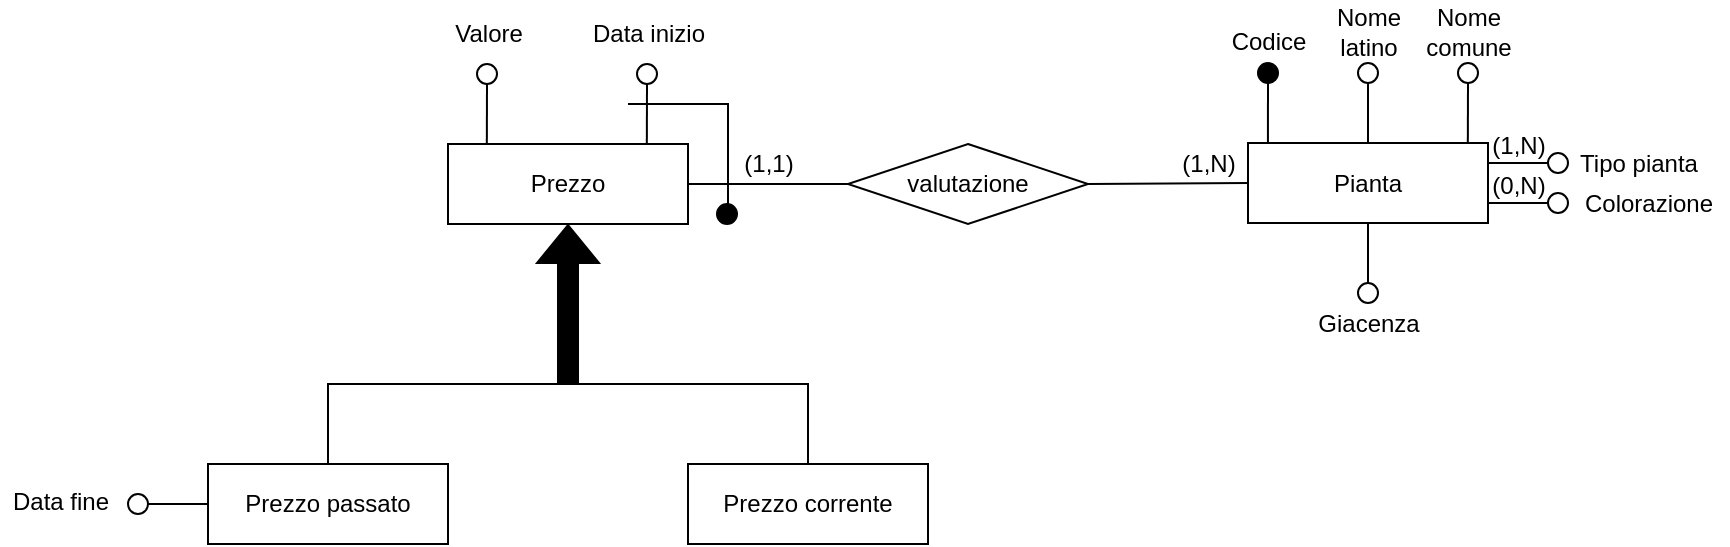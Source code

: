 <mxfile version="17.1.1" type="github">
  <diagram id="7JcDk_5Xcne25kUJDjaO" name="Page-1">
    <mxGraphModel dx="239" dy="126" grid="1" gridSize="10" guides="1" tooltips="1" connect="1" arrows="1" fold="1" page="1" pageScale="1" pageWidth="1169" pageHeight="827" math="0" shadow="0">
      <root>
        <mxCell id="0" />
        <mxCell id="1" parent="0" />
        <mxCell id="L1K0ubGPdQXraZR7r7xJ-28" value="Prezzo" style="rounded=0;whiteSpace=wrap;html=1;strokeWidth=1;perimeterSpacing=0;" parent="1" vertex="1">
          <mxGeometry x="320" y="200" width="120" height="40" as="geometry" />
        </mxCell>
        <mxCell id="L1K0ubGPdQXraZR7r7xJ-29" value="valutazione" style="rhombus;whiteSpace=wrap;html=1;" parent="1" vertex="1">
          <mxGeometry x="520" y="200" width="120" height="40" as="geometry" />
        </mxCell>
        <mxCell id="L1K0ubGPdQXraZR7r7xJ-30" value="" style="endArrow=none;html=1;rounded=0;exitX=1;exitY=0.5;exitDx=0;exitDy=0;entryX=0;entryY=0.5;entryDx=0;entryDy=0;" parent="1" source="L1K0ubGPdQXraZR7r7xJ-29" target="G3hnG48ai061pc87tdml-8" edge="1">
          <mxGeometry width="50" height="50" relative="1" as="geometry">
            <mxPoint x="610" y="320" as="sourcePoint" />
            <mxPoint x="710" y="230" as="targetPoint" />
          </mxGeometry>
        </mxCell>
        <mxCell id="L1K0ubGPdQXraZR7r7xJ-31" value="" style="endArrow=none;html=1;rounded=0;entryX=1;entryY=0.5;entryDx=0;entryDy=0;exitX=0;exitY=0.5;exitDx=0;exitDy=0;" parent="1" source="L1K0ubGPdQXraZR7r7xJ-29" target="L1K0ubGPdQXraZR7r7xJ-28" edge="1">
          <mxGeometry width="50" height="50" relative="1" as="geometry">
            <mxPoint x="610" y="320" as="sourcePoint" />
            <mxPoint x="660" y="270" as="targetPoint" />
          </mxGeometry>
        </mxCell>
        <mxCell id="L1K0ubGPdQXraZR7r7xJ-32" value="" style="endArrow=none;html=1;rounded=0;fillColor=#000000;entryX=0.166;entryY=0;entryDx=0;entryDy=0;entryPerimeter=0;exitX=0.5;exitY=1;exitDx=0;exitDy=0;" parent="1" source="L1K0ubGPdQXraZR7r7xJ-33" edge="1">
          <mxGeometry width="50" height="50" relative="1" as="geometry">
            <mxPoint x="339.5" y="180" as="sourcePoint" />
            <mxPoint x="339.42" y="200" as="targetPoint" />
          </mxGeometry>
        </mxCell>
        <mxCell id="L1K0ubGPdQXraZR7r7xJ-33" value="" style="ellipse;whiteSpace=wrap;html=1;aspect=fixed;strokeWidth=1;fillColor=none;" parent="1" vertex="1">
          <mxGeometry x="334.5" y="160" width="10" height="10" as="geometry" />
        </mxCell>
        <mxCell id="L1K0ubGPdQXraZR7r7xJ-34" value="" style="endArrow=none;html=1;rounded=0;fillColor=#000000;entryX=0.166;entryY=0;entryDx=0;entryDy=0;entryPerimeter=0;exitX=0.5;exitY=1;exitDx=0;exitDy=0;" parent="1" source="L1K0ubGPdQXraZR7r7xJ-35" edge="1">
          <mxGeometry width="50" height="50" relative="1" as="geometry">
            <mxPoint x="419.5" y="180" as="sourcePoint" />
            <mxPoint x="419.42" y="200" as="targetPoint" />
          </mxGeometry>
        </mxCell>
        <mxCell id="L1K0ubGPdQXraZR7r7xJ-35" value="" style="ellipse;whiteSpace=wrap;html=1;aspect=fixed;strokeWidth=1;fillColor=none;" parent="1" vertex="1">
          <mxGeometry x="414.5" y="160" width="10" height="10" as="geometry" />
        </mxCell>
        <mxCell id="L1K0ubGPdQXraZR7r7xJ-36" value="Data inizio" style="text;html=1;align=center;verticalAlign=middle;resizable=0;points=[];autosize=1;strokeColor=none;fillColor=none;" parent="1" vertex="1">
          <mxGeometry x="384.5" y="135" width="70" height="20" as="geometry" />
        </mxCell>
        <mxCell id="L1K0ubGPdQXraZR7r7xJ-37" value="Valore" style="text;html=1;align=center;verticalAlign=middle;resizable=0;points=[];autosize=1;strokeColor=none;fillColor=none;" parent="1" vertex="1">
          <mxGeometry x="314.5" y="135" width="50" height="20" as="geometry" />
        </mxCell>
        <mxCell id="L1K0ubGPdQXraZR7r7xJ-38" value="" style="endArrow=none;html=1;rounded=0;" parent="1" edge="1">
          <mxGeometry width="50" height="50" relative="1" as="geometry">
            <mxPoint x="410" y="180" as="sourcePoint" />
            <mxPoint x="460" y="230" as="targetPoint" />
            <Array as="points">
              <mxPoint x="460" y="180" />
            </Array>
          </mxGeometry>
        </mxCell>
        <mxCell id="L1K0ubGPdQXraZR7r7xJ-39" value="" style="ellipse;whiteSpace=wrap;html=1;aspect=fixed;strokeWidth=1;fillColor=#000000;" parent="1" vertex="1">
          <mxGeometry x="454.5" y="230" width="10" height="10" as="geometry" />
        </mxCell>
        <mxCell id="UBl3L2ol2V0kKMS2N7Tc-1" value="(1,N)" style="text;html=1;align=center;verticalAlign=middle;resizable=0;points=[];autosize=1;strokeColor=none;fillColor=none;" parent="1" vertex="1">
          <mxGeometry x="680" y="199.5" width="40" height="20" as="geometry" />
        </mxCell>
        <mxCell id="UBl3L2ol2V0kKMS2N7Tc-2" value="(1,1)" style="text;html=1;align=center;verticalAlign=middle;resizable=0;points=[];autosize=1;strokeColor=none;fillColor=none;" parent="1" vertex="1">
          <mxGeometry x="460" y="200" width="40" height="20" as="geometry" />
        </mxCell>
        <mxCell id="G3hnG48ai061pc87tdml-1" value="Prezzo passato" style="rounded=0;whiteSpace=wrap;html=1;strokeWidth=1;perimeterSpacing=0;" vertex="1" parent="1">
          <mxGeometry x="200" y="360" width="120" height="40" as="geometry" />
        </mxCell>
        <mxCell id="G3hnG48ai061pc87tdml-2" value="Prezzo corrente" style="rounded=0;whiteSpace=wrap;html=1;strokeWidth=1;perimeterSpacing=0;" vertex="1" parent="1">
          <mxGeometry x="440" y="360" width="120" height="40" as="geometry" />
        </mxCell>
        <mxCell id="G3hnG48ai061pc87tdml-3" value="" style="endArrow=none;html=1;rounded=0;exitX=0.5;exitY=0;exitDx=0;exitDy=0;entryX=0.5;entryY=0;entryDx=0;entryDy=0;" edge="1" parent="1" source="G3hnG48ai061pc87tdml-1" target="G3hnG48ai061pc87tdml-2">
          <mxGeometry width="50" height="50" relative="1" as="geometry">
            <mxPoint x="380" y="300" as="sourcePoint" />
            <mxPoint x="430" y="250" as="targetPoint" />
            <Array as="points">
              <mxPoint x="260" y="320" />
              <mxPoint x="500" y="320" />
            </Array>
          </mxGeometry>
        </mxCell>
        <mxCell id="G3hnG48ai061pc87tdml-4" value="" style="shape=flexArrow;endArrow=classic;html=1;rounded=0;entryX=0.5;entryY=1;entryDx=0;entryDy=0;fillColor=#000000;" edge="1" parent="1" target="L1K0ubGPdQXraZR7r7xJ-28">
          <mxGeometry width="50" height="50" relative="1" as="geometry">
            <mxPoint x="380" y="320" as="sourcePoint" />
            <mxPoint x="430" y="250" as="targetPoint" />
          </mxGeometry>
        </mxCell>
        <mxCell id="G3hnG48ai061pc87tdml-5" value="" style="ellipse;whiteSpace=wrap;html=1;aspect=fixed;strokeWidth=1;fillColor=none;" vertex="1" parent="1">
          <mxGeometry x="160" y="375" width="10" height="10" as="geometry" />
        </mxCell>
        <mxCell id="G3hnG48ai061pc87tdml-6" value="" style="endArrow=none;html=1;rounded=0;exitX=1;exitY=0.5;exitDx=0;exitDy=0;entryX=0;entryY=0.5;entryDx=0;entryDy=0;" edge="1" parent="1" source="G3hnG48ai061pc87tdml-5" target="G3hnG48ai061pc87tdml-1">
          <mxGeometry width="50" height="50" relative="1" as="geometry">
            <mxPoint x="191" y="401" as="sourcePoint" />
            <mxPoint x="190" y="381" as="targetPoint" />
          </mxGeometry>
        </mxCell>
        <mxCell id="G3hnG48ai061pc87tdml-7" value="Data fine" style="text;html=1;align=center;verticalAlign=middle;resizable=0;points=[];autosize=1;strokeColor=none;fillColor=none;" vertex="1" parent="1">
          <mxGeometry x="96" y="369" width="60" height="20" as="geometry" />
        </mxCell>
        <mxCell id="G3hnG48ai061pc87tdml-8" value="Pianta" style="rounded=0;whiteSpace=wrap;html=1;strokeWidth=1;perimeterSpacing=0;" vertex="1" parent="1">
          <mxGeometry x="720" y="199.5" width="120" height="40" as="geometry" />
        </mxCell>
        <mxCell id="G3hnG48ai061pc87tdml-9" value="" style="endArrow=none;html=1;rounded=0;fillColor=#000000;entryX=0.083;entryY=-0.006;entryDx=0;entryDy=0;entryPerimeter=0;exitX=0.5;exitY=1;exitDx=0;exitDy=0;" edge="1" parent="1" source="G3hnG48ai061pc87tdml-10" target="G3hnG48ai061pc87tdml-8">
          <mxGeometry width="50" height="50" relative="1" as="geometry">
            <mxPoint x="730" y="178.5" as="sourcePoint" />
            <mxPoint x="729.92" y="198.5" as="targetPoint" />
          </mxGeometry>
        </mxCell>
        <mxCell id="G3hnG48ai061pc87tdml-10" value="" style="ellipse;whiteSpace=wrap;html=1;aspect=fixed;strokeWidth=1;fillColor=#000000;" vertex="1" parent="1">
          <mxGeometry x="725" y="159.5" width="10" height="10" as="geometry" />
        </mxCell>
        <mxCell id="G3hnG48ai061pc87tdml-11" value="Codice" style="text;html=1;align=center;verticalAlign=middle;resizable=0;points=[];autosize=1;strokeColor=none;fillColor=none;" vertex="1" parent="1">
          <mxGeometry x="705" y="138.5" width="50" height="20" as="geometry" />
        </mxCell>
        <mxCell id="G3hnG48ai061pc87tdml-12" value="" style="endArrow=none;html=1;rounded=0;fillColor=#000000;entryX=0.5;entryY=0;entryDx=0;entryDy=0;exitX=0.5;exitY=1;exitDx=0;exitDy=0;" edge="1" parent="1" source="G3hnG48ai061pc87tdml-13" target="G3hnG48ai061pc87tdml-8">
          <mxGeometry width="50" height="50" relative="1" as="geometry">
            <mxPoint x="780" y="178.5" as="sourcePoint" />
            <mxPoint x="779.92" y="198.5" as="targetPoint" />
          </mxGeometry>
        </mxCell>
        <mxCell id="G3hnG48ai061pc87tdml-13" value="" style="ellipse;whiteSpace=wrap;html=1;aspect=fixed;strokeWidth=1;fillColor=none;" vertex="1" parent="1">
          <mxGeometry x="775" y="159.5" width="10" height="10" as="geometry" />
        </mxCell>
        <mxCell id="G3hnG48ai061pc87tdml-14" value="Nome &lt;br&gt;latino" style="text;html=1;align=center;verticalAlign=middle;resizable=0;points=[];autosize=1;strokeColor=none;fillColor=none;" vertex="1" parent="1">
          <mxGeometry x="755" y="128.5" width="50" height="30" as="geometry" />
        </mxCell>
        <mxCell id="G3hnG48ai061pc87tdml-15" value="" style="endArrow=none;html=1;rounded=0;fillColor=#000000;entryX=0.916;entryY=-0.001;entryDx=0;entryDy=0;entryPerimeter=0;exitX=0.5;exitY=1;exitDx=0;exitDy=0;" edge="1" parent="1" source="G3hnG48ai061pc87tdml-16" target="G3hnG48ai061pc87tdml-8">
          <mxGeometry width="50" height="50" relative="1" as="geometry">
            <mxPoint x="830" y="178.5" as="sourcePoint" />
            <mxPoint x="829.92" y="198.5" as="targetPoint" />
          </mxGeometry>
        </mxCell>
        <mxCell id="G3hnG48ai061pc87tdml-16" value="" style="ellipse;whiteSpace=wrap;html=1;aspect=fixed;strokeWidth=1;fillColor=none;" vertex="1" parent="1">
          <mxGeometry x="825" y="159.5" width="10" height="10" as="geometry" />
        </mxCell>
        <mxCell id="G3hnG48ai061pc87tdml-17" value="Nome &lt;br&gt;comune" style="text;html=1;align=center;verticalAlign=middle;resizable=0;points=[];autosize=1;strokeColor=none;fillColor=none;" vertex="1" parent="1">
          <mxGeometry x="800" y="128.5" width="60" height="30" as="geometry" />
        </mxCell>
        <mxCell id="G3hnG48ai061pc87tdml-18" value="" style="ellipse;whiteSpace=wrap;html=1;aspect=fixed;strokeWidth=1;fillColor=none;" vertex="1" parent="1">
          <mxGeometry x="870" y="204.5" width="10" height="10" as="geometry" />
        </mxCell>
        <mxCell id="G3hnG48ai061pc87tdml-19" value="" style="endArrow=none;html=1;rounded=0;exitX=1;exitY=0.25;exitDx=0;exitDy=0;entryX=0;entryY=0.5;entryDx=0;entryDy=0;" edge="1" parent="1" source="G3hnG48ai061pc87tdml-8" target="G3hnG48ai061pc87tdml-18">
          <mxGeometry width="50" height="50" relative="1" as="geometry">
            <mxPoint x="830" y="229.5" as="sourcePoint" />
            <mxPoint x="880" y="179.5" as="targetPoint" />
          </mxGeometry>
        </mxCell>
        <mxCell id="G3hnG48ai061pc87tdml-20" value="Tipo pianta" style="text;html=1;align=center;verticalAlign=middle;resizable=0;points=[];autosize=1;strokeColor=none;fillColor=none;" vertex="1" parent="1">
          <mxGeometry x="880" y="199.5" width="70" height="20" as="geometry" />
        </mxCell>
        <mxCell id="G3hnG48ai061pc87tdml-21" value="(1,N)" style="text;html=1;align=center;verticalAlign=middle;resizable=0;points=[];autosize=1;strokeColor=none;fillColor=none;" vertex="1" parent="1">
          <mxGeometry x="835" y="190.5" width="40" height="20" as="geometry" />
        </mxCell>
        <mxCell id="G3hnG48ai061pc87tdml-22" value="" style="ellipse;whiteSpace=wrap;html=1;aspect=fixed;strokeWidth=1;fillColor=none;" vertex="1" parent="1">
          <mxGeometry x="870" y="224.5" width="10" height="10" as="geometry" />
        </mxCell>
        <mxCell id="G3hnG48ai061pc87tdml-23" value="" style="endArrow=none;html=1;rounded=0;exitX=1;exitY=0.75;exitDx=0;exitDy=0;entryX=0;entryY=0.5;entryDx=0;entryDy=0;" edge="1" parent="1" source="G3hnG48ai061pc87tdml-8" target="G3hnG48ai061pc87tdml-22">
          <mxGeometry width="50" height="50" relative="1" as="geometry">
            <mxPoint x="850" y="249.5" as="sourcePoint" />
            <mxPoint x="900" y="199.5" as="targetPoint" />
          </mxGeometry>
        </mxCell>
        <mxCell id="G3hnG48ai061pc87tdml-24" value="Colorazione" style="text;html=1;align=center;verticalAlign=middle;resizable=0;points=[];autosize=1;strokeColor=none;fillColor=none;" vertex="1" parent="1">
          <mxGeometry x="880" y="219.5" width="80" height="20" as="geometry" />
        </mxCell>
        <mxCell id="G3hnG48ai061pc87tdml-25" value="(0,N)" style="text;html=1;align=center;verticalAlign=middle;resizable=0;points=[];autosize=1;strokeColor=none;fillColor=none;" vertex="1" parent="1">
          <mxGeometry x="835" y="210.5" width="40" height="20" as="geometry" />
        </mxCell>
        <mxCell id="G3hnG48ai061pc87tdml-26" value="" style="ellipse;whiteSpace=wrap;html=1;aspect=fixed;strokeWidth=1;fillColor=none;" vertex="1" parent="1">
          <mxGeometry x="775" y="269.5" width="10" height="10" as="geometry" />
        </mxCell>
        <mxCell id="G3hnG48ai061pc87tdml-27" value="" style="endArrow=none;html=1;rounded=0;entryX=0.5;entryY=1;entryDx=0;entryDy=0;" edge="1" parent="1" target="G3hnG48ai061pc87tdml-8">
          <mxGeometry width="50" height="50" relative="1" as="geometry">
            <mxPoint x="780" y="269.5" as="sourcePoint" />
            <mxPoint x="830" y="219.5" as="targetPoint" />
          </mxGeometry>
        </mxCell>
        <mxCell id="G3hnG48ai061pc87tdml-28" value="Giacenza" style="text;html=1;align=center;verticalAlign=middle;resizable=0;points=[];autosize=1;strokeColor=none;fillColor=none;" vertex="1" parent="1">
          <mxGeometry x="745" y="279.5" width="70" height="20" as="geometry" />
        </mxCell>
      </root>
    </mxGraphModel>
  </diagram>
</mxfile>
